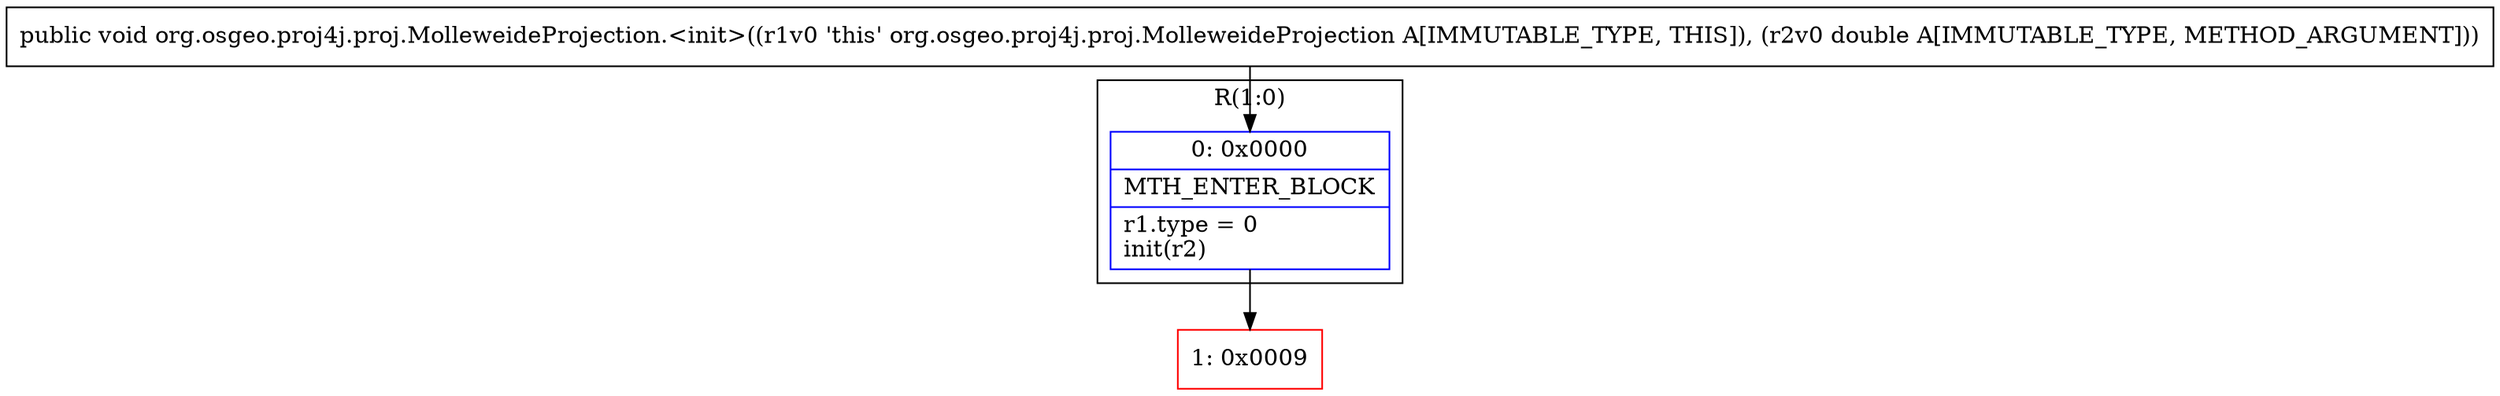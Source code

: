 digraph "CFG fororg.osgeo.proj4j.proj.MolleweideProjection.\<init\>(D)V" {
subgraph cluster_Region_677709820 {
label = "R(1:0)";
node [shape=record,color=blue];
Node_0 [shape=record,label="{0\:\ 0x0000|MTH_ENTER_BLOCK\l|r1.type = 0\linit(r2)\l}"];
}
Node_1 [shape=record,color=red,label="{1\:\ 0x0009}"];
MethodNode[shape=record,label="{public void org.osgeo.proj4j.proj.MolleweideProjection.\<init\>((r1v0 'this' org.osgeo.proj4j.proj.MolleweideProjection A[IMMUTABLE_TYPE, THIS]), (r2v0 double A[IMMUTABLE_TYPE, METHOD_ARGUMENT])) }"];
MethodNode -> Node_0;
Node_0 -> Node_1;
}

